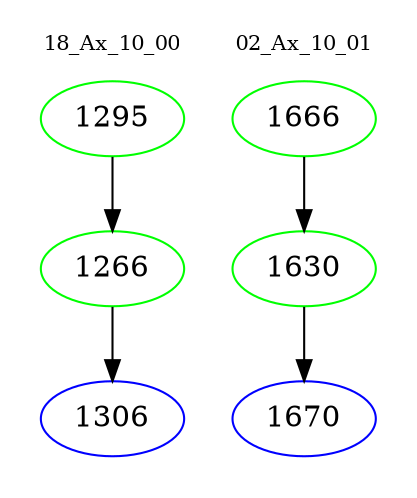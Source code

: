 digraph{
subgraph cluster_0 {
color = white
label = "18_Ax_10_00";
fontsize=10;
T0_1295 [label="1295", color="green"]
T0_1295 -> T0_1266 [color="black"]
T0_1266 [label="1266", color="green"]
T0_1266 -> T0_1306 [color="black"]
T0_1306 [label="1306", color="blue"]
}
subgraph cluster_1 {
color = white
label = "02_Ax_10_01";
fontsize=10;
T1_1666 [label="1666", color="green"]
T1_1666 -> T1_1630 [color="black"]
T1_1630 [label="1630", color="green"]
T1_1630 -> T1_1670 [color="black"]
T1_1670 [label="1670", color="blue"]
}
}
